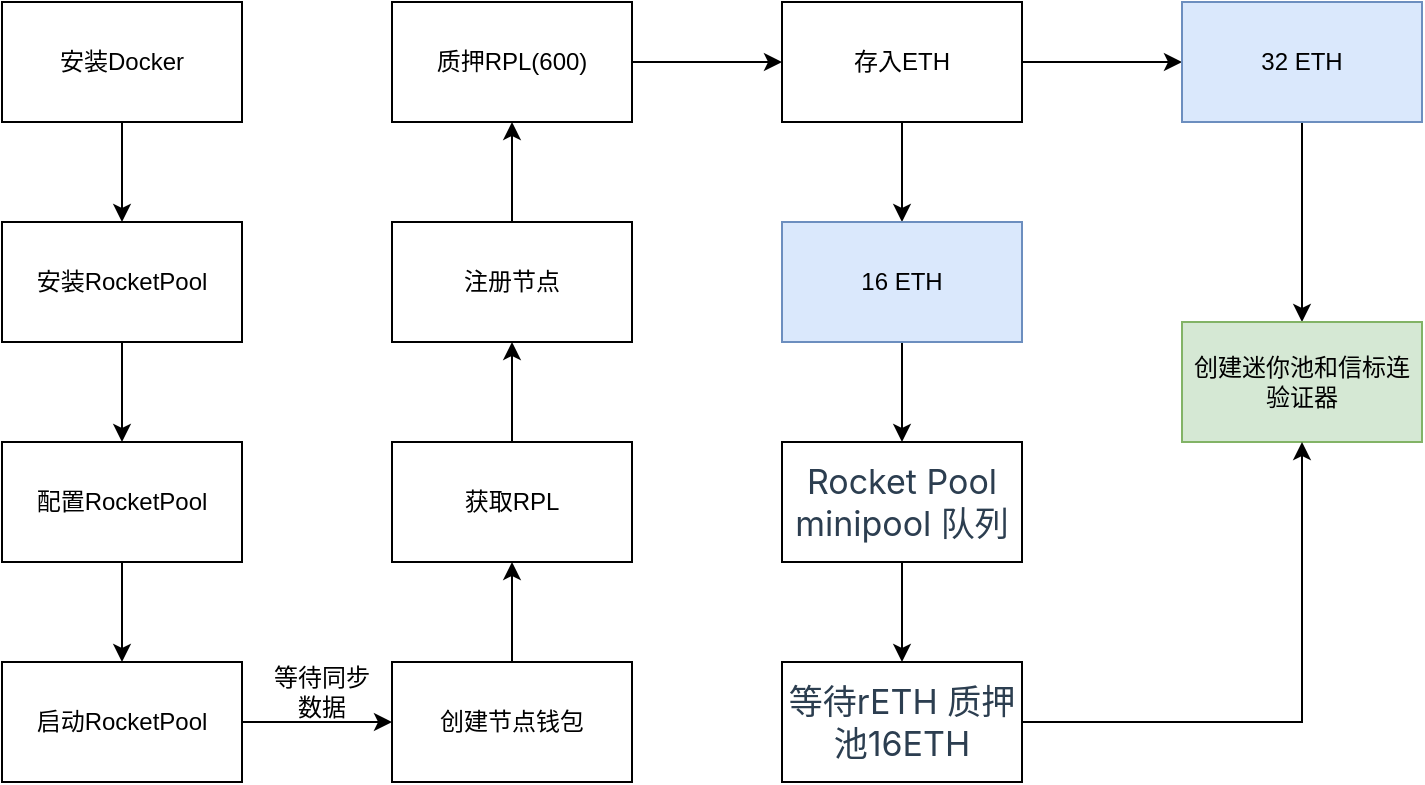 <mxfile version="20.2.7" type="github"><diagram id="TJ0BU1Fb7zM_sYfghL4b" name="第 1 页"><mxGraphModel dx="1422" dy="762" grid="1" gridSize="10" guides="1" tooltips="1" connect="1" arrows="1" fold="1" page="1" pageScale="1" pageWidth="827" pageHeight="1169" math="0" shadow="0"><root><mxCell id="0"/><mxCell id="1" parent="0"/><mxCell id="15p5YyIgEITdu0t7liZ6-3" style="edgeStyle=orthogonalEdgeStyle;rounded=0;orthogonalLoop=1;jettySize=auto;html=1;exitX=0.5;exitY=1;exitDx=0;exitDy=0;entryX=0.5;entryY=0;entryDx=0;entryDy=0;" edge="1" parent="1" source="15p5YyIgEITdu0t7liZ6-1" target="15p5YyIgEITdu0t7liZ6-2"><mxGeometry relative="1" as="geometry"><mxPoint x="100" y="130" as="targetPoint"/></mxGeometry></mxCell><mxCell id="15p5YyIgEITdu0t7liZ6-1" value="安装Docker" style="rounded=0;whiteSpace=wrap;html=1;" vertex="1" parent="1"><mxGeometry x="40" y="40" width="120" height="60" as="geometry"/></mxCell><mxCell id="15p5YyIgEITdu0t7liZ6-5" style="edgeStyle=orthogonalEdgeStyle;rounded=0;orthogonalLoop=1;jettySize=auto;html=1;exitX=0.5;exitY=1;exitDx=0;exitDy=0;" edge="1" parent="1" source="15p5YyIgEITdu0t7liZ6-2" target="15p5YyIgEITdu0t7liZ6-4"><mxGeometry relative="1" as="geometry"/></mxCell><mxCell id="15p5YyIgEITdu0t7liZ6-2" value="安装RocketPool" style="rounded=0;whiteSpace=wrap;html=1;" vertex="1" parent="1"><mxGeometry x="40" y="150" width="120" height="60" as="geometry"/></mxCell><mxCell id="15p5YyIgEITdu0t7liZ6-7" style="edgeStyle=orthogonalEdgeStyle;rounded=0;orthogonalLoop=1;jettySize=auto;html=1;exitX=0.5;exitY=1;exitDx=0;exitDy=0;" edge="1" parent="1" source="15p5YyIgEITdu0t7liZ6-4" target="15p5YyIgEITdu0t7liZ6-6"><mxGeometry relative="1" as="geometry"/></mxCell><mxCell id="15p5YyIgEITdu0t7liZ6-4" value="配置RocketPool" style="rounded=0;whiteSpace=wrap;html=1;" vertex="1" parent="1"><mxGeometry x="40" y="260" width="120" height="60" as="geometry"/></mxCell><mxCell id="15p5YyIgEITdu0t7liZ6-9" style="edgeStyle=orthogonalEdgeStyle;rounded=0;orthogonalLoop=1;jettySize=auto;html=1;exitX=1;exitY=0.5;exitDx=0;exitDy=0;entryX=0;entryY=0.5;entryDx=0;entryDy=0;" edge="1" parent="1" source="15p5YyIgEITdu0t7liZ6-6" target="15p5YyIgEITdu0t7liZ6-8"><mxGeometry relative="1" as="geometry"/></mxCell><mxCell id="15p5YyIgEITdu0t7liZ6-6" value="启动RocketPool" style="rounded=0;whiteSpace=wrap;html=1;" vertex="1" parent="1"><mxGeometry x="40" y="370" width="120" height="60" as="geometry"/></mxCell><mxCell id="15p5YyIgEITdu0t7liZ6-11" style="edgeStyle=orthogonalEdgeStyle;rounded=0;orthogonalLoop=1;jettySize=auto;html=1;exitX=0.5;exitY=0;exitDx=0;exitDy=0;entryX=0.5;entryY=1;entryDx=0;entryDy=0;" edge="1" parent="1" source="15p5YyIgEITdu0t7liZ6-8" target="15p5YyIgEITdu0t7liZ6-10"><mxGeometry relative="1" as="geometry"/></mxCell><mxCell id="15p5YyIgEITdu0t7liZ6-8" value="创建节点钱包" style="rounded=0;whiteSpace=wrap;html=1;" vertex="1" parent="1"><mxGeometry x="235" y="370" width="120" height="60" as="geometry"/></mxCell><mxCell id="15p5YyIgEITdu0t7liZ6-20" style="edgeStyle=orthogonalEdgeStyle;rounded=0;orthogonalLoop=1;jettySize=auto;html=1;exitX=0.5;exitY=0;exitDx=0;exitDy=0;entryX=0.5;entryY=1;entryDx=0;entryDy=0;" edge="1" parent="1" source="15p5YyIgEITdu0t7liZ6-10" target="15p5YyIgEITdu0t7liZ6-19"><mxGeometry relative="1" as="geometry"/></mxCell><mxCell id="15p5YyIgEITdu0t7liZ6-10" value="获取RPL" style="rounded=0;whiteSpace=wrap;html=1;" vertex="1" parent="1"><mxGeometry x="235" y="260" width="120" height="60" as="geometry"/></mxCell><mxCell id="15p5YyIgEITdu0t7liZ6-22" style="edgeStyle=orthogonalEdgeStyle;rounded=0;orthogonalLoop=1;jettySize=auto;html=1;exitX=1;exitY=0.5;exitDx=0;exitDy=0;entryX=0;entryY=0.5;entryDx=0;entryDy=0;" edge="1" parent="1" source="15p5YyIgEITdu0t7liZ6-12" target="15p5YyIgEITdu0t7liZ6-15"><mxGeometry relative="1" as="geometry"/></mxCell><mxCell id="15p5YyIgEITdu0t7liZ6-12" value="质押RPL(600)" style="rounded=0;whiteSpace=wrap;html=1;" vertex="1" parent="1"><mxGeometry x="235" y="40" width="120" height="60" as="geometry"/></mxCell><mxCell id="15p5YyIgEITdu0t7liZ6-14" value="等待同步数据" style="text;html=1;strokeColor=none;fillColor=none;align=center;verticalAlign=middle;whiteSpace=wrap;rounded=0;" vertex="1" parent="1"><mxGeometry x="170" y="370" width="60" height="30" as="geometry"/></mxCell><mxCell id="15p5YyIgEITdu0t7liZ6-24" style="edgeStyle=orthogonalEdgeStyle;rounded=0;orthogonalLoop=1;jettySize=auto;html=1;exitX=0.5;exitY=1;exitDx=0;exitDy=0;entryX=0.5;entryY=0;entryDx=0;entryDy=0;" edge="1" parent="1" source="15p5YyIgEITdu0t7liZ6-15" target="15p5YyIgEITdu0t7liZ6-23"><mxGeometry relative="1" as="geometry"/></mxCell><mxCell id="15p5YyIgEITdu0t7liZ6-26" style="edgeStyle=orthogonalEdgeStyle;rounded=0;orthogonalLoop=1;jettySize=auto;html=1;exitX=1;exitY=0.5;exitDx=0;exitDy=0;" edge="1" parent="1" source="15p5YyIgEITdu0t7liZ6-15" target="15p5YyIgEITdu0t7liZ6-25"><mxGeometry relative="1" as="geometry"/></mxCell><mxCell id="15p5YyIgEITdu0t7liZ6-15" value="存入ETH" style="rounded=0;whiteSpace=wrap;html=1;" vertex="1" parent="1"><mxGeometry x="430" y="40" width="120" height="60" as="geometry"/></mxCell><mxCell id="15p5YyIgEITdu0t7liZ6-21" style="edgeStyle=orthogonalEdgeStyle;rounded=0;orthogonalLoop=1;jettySize=auto;html=1;exitX=0.5;exitY=0;exitDx=0;exitDy=0;entryX=0.5;entryY=1;entryDx=0;entryDy=0;" edge="1" parent="1" source="15p5YyIgEITdu0t7liZ6-19" target="15p5YyIgEITdu0t7liZ6-12"><mxGeometry relative="1" as="geometry"/></mxCell><mxCell id="15p5YyIgEITdu0t7liZ6-19" value="注册节点" style="rounded=0;whiteSpace=wrap;html=1;" vertex="1" parent="1"><mxGeometry x="235" y="150" width="120" height="60" as="geometry"/></mxCell><mxCell id="15p5YyIgEITdu0t7liZ6-28" style="edgeStyle=orthogonalEdgeStyle;rounded=0;orthogonalLoop=1;jettySize=auto;html=1;exitX=0.5;exitY=1;exitDx=0;exitDy=0;entryX=0.5;entryY=0;entryDx=0;entryDy=0;" edge="1" parent="1" source="15p5YyIgEITdu0t7liZ6-23" target="15p5YyIgEITdu0t7liZ6-27"><mxGeometry relative="1" as="geometry"/></mxCell><mxCell id="15p5YyIgEITdu0t7liZ6-23" value="16 ETH" style="rounded=0;whiteSpace=wrap;html=1;fillColor=#dae8fc;strokeColor=#6c8ebf;" vertex="1" parent="1"><mxGeometry x="430" y="150" width="120" height="60" as="geometry"/></mxCell><mxCell id="15p5YyIgEITdu0t7liZ6-32" style="edgeStyle=orthogonalEdgeStyle;rounded=0;orthogonalLoop=1;jettySize=auto;html=1;exitX=0.5;exitY=1;exitDx=0;exitDy=0;entryX=0.5;entryY=0;entryDx=0;entryDy=0;" edge="1" parent="1" source="15p5YyIgEITdu0t7liZ6-25" target="15p5YyIgEITdu0t7liZ6-29"><mxGeometry relative="1" as="geometry"/></mxCell><mxCell id="15p5YyIgEITdu0t7liZ6-25" value="32 ETH" style="rounded=0;whiteSpace=wrap;html=1;fillColor=#dae8fc;strokeColor=#6c8ebf;" vertex="1" parent="1"><mxGeometry x="630" y="40" width="120" height="60" as="geometry"/></mxCell><mxCell id="15p5YyIgEITdu0t7liZ6-31" style="edgeStyle=orthogonalEdgeStyle;rounded=0;orthogonalLoop=1;jettySize=auto;html=1;exitX=0.5;exitY=1;exitDx=0;exitDy=0;" edge="1" parent="1" source="15p5YyIgEITdu0t7liZ6-27" target="15p5YyIgEITdu0t7liZ6-30"><mxGeometry relative="1" as="geometry"/></mxCell><mxCell id="15p5YyIgEITdu0t7liZ6-27" value="&lt;span style=&quot;color: rgb(44, 62, 80); font-family: -apple-system, BlinkMacSystemFont, &amp;quot;Segoe UI&amp;quot;, Roboto, Oxygen, Ubuntu, Cantarell, &amp;quot;Fira Sans&amp;quot;, &amp;quot;Droid Sans&amp;quot;, &amp;quot;Helvetica Neue&amp;quot;, sans-serif; font-size: 17px; text-align: start; background-color: rgb(255, 255, 255);&quot;&gt;Rocket Pool minipool 队列&lt;/span&gt;" style="rounded=0;whiteSpace=wrap;html=1;" vertex="1" parent="1"><mxGeometry x="430" y="260" width="120" height="60" as="geometry"/></mxCell><mxCell id="15p5YyIgEITdu0t7liZ6-29" value="创建迷你池和信标连验证器" style="rounded=0;whiteSpace=wrap;html=1;labelBackgroundColor=none;fillColor=#d5e8d4;strokeColor=#82b366;" vertex="1" parent="1"><mxGeometry x="630" y="200" width="120" height="60" as="geometry"/></mxCell><mxCell id="15p5YyIgEITdu0t7liZ6-33" style="edgeStyle=orthogonalEdgeStyle;rounded=0;orthogonalLoop=1;jettySize=auto;html=1;exitX=1;exitY=0.5;exitDx=0;exitDy=0;entryX=0.5;entryY=1;entryDx=0;entryDy=0;" edge="1" parent="1" source="15p5YyIgEITdu0t7liZ6-30" target="15p5YyIgEITdu0t7liZ6-29"><mxGeometry relative="1" as="geometry"/></mxCell><mxCell id="15p5YyIgEITdu0t7liZ6-30" value="&lt;span style=&quot;color: rgb(44, 62, 80); font-family: -apple-system, BlinkMacSystemFont, &amp;quot;Segoe UI&amp;quot;, Roboto, Oxygen, Ubuntu, Cantarell, &amp;quot;Fira Sans&amp;quot;, &amp;quot;Droid Sans&amp;quot;, &amp;quot;Helvetica Neue&amp;quot;, sans-serif; font-size: 17px; text-align: start; background-color: rgb(255, 255, 255);&quot;&gt;等待rETH 质押池16ETH&lt;/span&gt;" style="rounded=0;whiteSpace=wrap;html=1;" vertex="1" parent="1"><mxGeometry x="430" y="370" width="120" height="60" as="geometry"/></mxCell></root></mxGraphModel></diagram></mxfile>